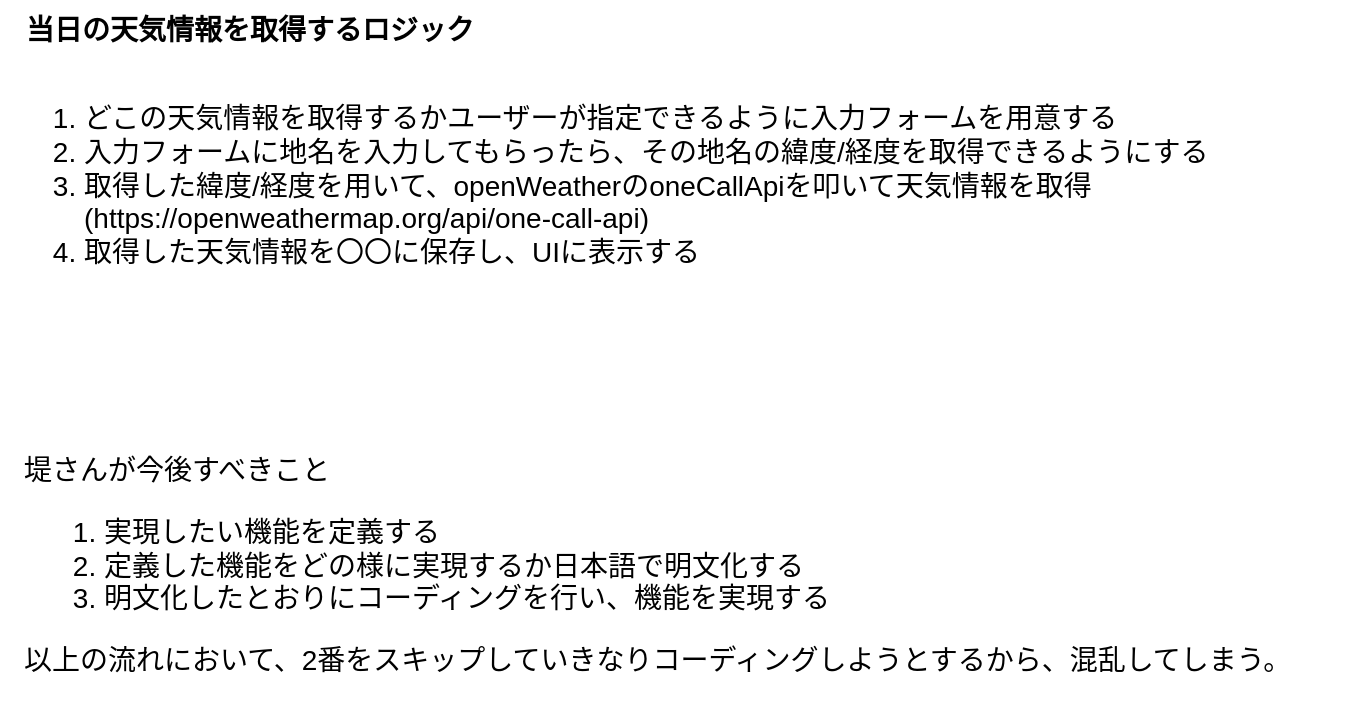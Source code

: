 <mxfile>
    <diagram id="wF6o1C5bELJG3DaBT3Nh" name="ページ1">
        <mxGraphModel dx="615" dy="390" grid="1" gridSize="10" guides="1" tooltips="1" connect="1" arrows="1" fold="1" page="1" pageScale="1" pageWidth="827" pageHeight="1169" math="0" shadow="0">
            <root>
                <mxCell id="0"/>
                <mxCell id="1" parent="0"/>
                <mxCell id="2" value="当日の天気情報を取得するロジック" style="text;html=1;align=center;verticalAlign=middle;whiteSpace=wrap;rounded=0;fontStyle=1;fontSize=14;" parent="1" vertex="1">
                    <mxGeometry x="40" y="40" width="250" height="30" as="geometry"/>
                </mxCell>
                <mxCell id="-WD0JzUzoWJYTP-oxWR6-2" value="&lt;ol&gt;&lt;li&gt;どこの天気情報を取得するかユーザーが指定できるように入力フォームを用意する&lt;/li&gt;&lt;li&gt;入力フォームに地名を入力してもらったら、その地名の緯度/経度を取得できるようにする&lt;/li&gt;&lt;li&gt;取得した緯度/経度を用いて、openWeatherのoneCallApiを叩いて天気情報を取得(https://openweathermap.org/api/one-call-api)&lt;/li&gt;&lt;li&gt;取得した天気情報を〇〇に保存し、UIに表示する&lt;/li&gt;&lt;/ol&gt;" style="text;html=1;strokeColor=none;fillColor=none;align=left;verticalAlign=top;whiteSpace=wrap;rounded=0;fontSize=14;" vertex="1" parent="1">
                    <mxGeometry x="40" y="70" width="670" height="150" as="geometry"/>
                </mxCell>
                <mxCell id="-WD0JzUzoWJYTP-oxWR6-3" value="堤さんが今後すべきこと&lt;br&gt;&lt;ol&gt;&lt;li&gt;実現したい機能を定義する&lt;/li&gt;&lt;li&gt;定義した機能をどの様に実現するか日本語で明文化する&lt;/li&gt;&lt;li&gt;明文化したとおりにコーディングを行い、機能を実現する&lt;/li&gt;&lt;/ol&gt;&lt;div&gt;以上の流れにおいて、2番をスキップしていきなりコーディングしようとするから、混乱してしまう。&lt;/div&gt;" style="text;html=1;strokeColor=none;fillColor=none;align=left;verticalAlign=top;whiteSpace=wrap;rounded=0;fontSize=14;" vertex="1" parent="1">
                    <mxGeometry x="50" y="260" width="670" height="140" as="geometry"/>
                </mxCell>
            </root>
        </mxGraphModel>
    </diagram>
</mxfile>